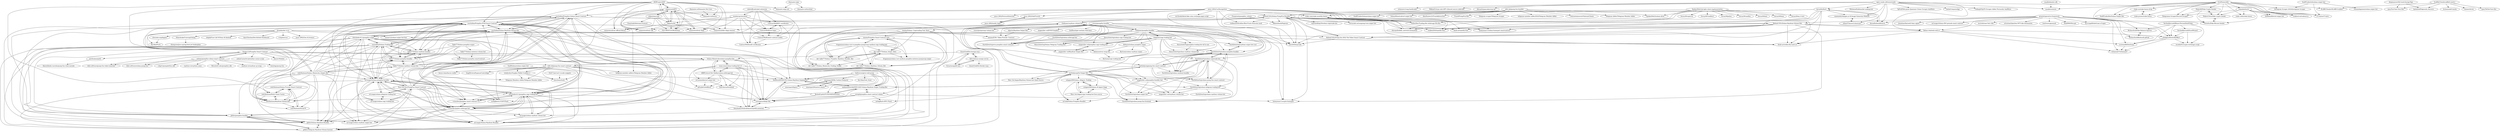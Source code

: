 digraph G {
"kernel0x/finch" -> "kernel0x/bundlesaver"
"kernel0x/finch" -> "fendi-art/spotify-free"
"kernel0x/finch" -> "fendi-art/roblox-fly-mod-2.0"
"kernel0x/finch" -> "Rabnail-SOL/Solana-PumpFun-Bundler"
"kernel0x/finch" -> "nnaemek2/Aimgen.ai-AI-Image-Generator-Website"
"kernel0x/finch" -> "kare4444/sprunki"
"kernel0x/finch" -> "viniken2024/spotify-free"
"kernel0x/finch" -> "Rabnail-SOL/Pump.fun-2022-Tax-Token-Smart-Contract"
"kernel0x/finch" -> "honeyman11/solana-honeypot-smartcontract"
"AElfProject/AElf" -> "rairprotocol/rair-sdk"
"AElfProject/AElf" -> "rairprotocol/rair-official-library"
"AElfProject/AElf" -> "jofpin/synthBTC"
"AElfProject/AElf" -> "rairprotocol/rair-dapp"
"AElfProject/AElf" -> "jofpin/turbit"
"AElfProject/AElf" -> "sourlodine/Pumpfun-Solana-Smart-Contract"
"AElfProject/AElf" -> "sourlodine/Pumpfun-EVM-Smart-Contract"
"AElfProject/AElf" -> "rairprotocol/dev-dapp-season1"
"AElfProject/AElf" -> "P20-ORG/P-20-Blockchain"
"AElfProject/AElf" -> "sourlodine/Solana-Raydium-Volume-Bot"
"AElfProject/AElf" -> "web3batman/Multi-Chain-Casino"
"AElfProject/AElf" -> "web3batman/Raydium-Volume-Bot"
"AElfProject/AElf" -> "sol-magic/Solana-pumpfun-bundler"
"AElfProject/AElf" -> "diamante-io/Aurora"
"AElfProject/AElf" -> "diamante-io/go-xdr"
"jasur-2902/CarRecognition" -> "jasur-2902/SafeTravels"
"jasur-2902/CarRecognition" -> "jasur-2902/izohli_lugat"
"jasur-2902/CarRecognition" -> "jasur-2902/PostureDetection"
"jasur-2902/CarRecognition" -> "Telegram-Members-Adder/Telegram-Member-Adder"
"jasur-2902/CarRecognition" -> "viniken2024/spotify-free"
"jasur-2902/CarRecognition" -> "telegram-member-adders/Telegram-Member-Adder"
"jasur-2902/CarRecognition" -> "fendi-art/spotify-free"
"jasur-2902/CarRecognition" -> "vzr32sek/tiktok-fake-coins-recharge-page-script"
"jasur-2902/CarRecognition" -> "kare4444/sprunki"
"jasur-2902/CarRecognition" -> "viniken2024/roblox-Blox-Fruits-Executor-mod"
"jasur-2902/CarRecognition" -> "honeyman11/crypto-honeypot"
"jasur-2902/CarRecognition" -> "fendi-art/roblox-fly-mod-2.0"
"jasur-2902/CarRecognition" -> "stake-com/stake-monthly-bonus"
"jasur-2902/CarRecognition" -> "honeyman11/solana-honeypot-smartcontract"
"jasur-2902/CarRecognition" -> "Rabnail-SOL/Solana-PumpFun-Bundler"
"Rabnail-SOL/Solana-Raydium-Volume-Bot" -> "fendi-art/roblox-fly-mod-2.0"
"Rabnail-SOL/Solana-Raydium-Volume-Bot" -> "Rabnail-SOL/Solana-PumpFun-Bundler"
"Rabnail-SOL/Solana-Raydium-Volume-Bot" -> "fendi-art/spotify-free"
"Rabnail-SOL/Solana-Raydium-Volume-Bot" -> "Rabnail-SOL/Pump.fun-2022-Tax-Token-Smart-Contract"
"Rabnail-SOL/Solana-Raydium-Volume-Bot" -> "Rehan-shah/mlx-web-ui"
"Rabnail-SOL/Solana-Raydium-Volume-Bot" -> "honeyman11/solana-honeypot-smartcontract"
"Rabnail-SOL/Solana-Raydium-Volume-Bot" -> "kare4444/sprunki"
"Rabnail-SOL/Solana-Raydium-Volume-Bot" -> "honeyman11/crypto-honeypot"
"Rabnail-SOL/Solana-Raydium-Volume-Bot" -> "mbakgun/ButterflyEffect"
"Rabnail-SOL/Solana-Raydium-Volume-Bot" -> "viniken2024/spotify-free"
"jasur-2902/izohli_lugat" -> "jasur-2902/SafeTravels"
"ilyamkin/dev-to-js" -> "AmirGhorbaniDev/Airbnb-Dashboard"
"ilyamkin/dev-to-js" -> "vvhq/exorsus"
"ilyamkin/dev-to-js" -> "jasur-2902/Gen-AI-Avatars"
"ilyamkin/dev-to-js" -> "lo0pik/Free-Call-Of-Duty-AI-Aimlook-"
"ilyamkin/dev-to-js" -> "Rabnail-SOL/Pump.fun-2022-Tax-Token-Smart-Contract"
"ilyamkin/dev-to-js" -> "fendi-art/roblox-fly-mod-2.0"
"ilyamkin/dev-to-js" -> "eternalai-org/dagent"
"ilyamkin/dev-to-js" -> "Lixooo12/solana-sniper-bot-fast"
"ilyamkin/dev-to-js" -> "kare4444/sprunki"
"ilyamkin/dev-to-js" -> "Etherdrake/UniswapGolang"
"ilyamkin/dev-to-js" -> "Myrliko/Fisch"
"NexusSoluOrg/solana-copy-trading-bot" -> "NexusSoluOrg/Solana-Telegram-Trading-Bot"
"jasur-2902/SafeTravels" -> "jasur-2902/izohli_lugat"
"omairqazi29/pera" -> "omairqazi29/My-Carbon-Footprint"
"open-condo-software/condo" -> "nnaemek2/Aimgen.ai-AI-Image-Generator-Website"
"open-condo-software/condo" -> "izhan47/laravel-showcase"
"open-condo-software/condo" -> "TgFull/Tele-gram-Spammer-Cloner-Scraper-AndMore"
"open-condo-software/condo" -> "kernel0x/bundlesaver"
"open-condo-software/condo" -> "hexfa/ComposeApp"
"open-condo-software/condo" -> "a7t-byte/a7t-byte"
"open-condo-software/condo" -> "Coding44Tg/TG-Scraper-Adder-Forwarder-AndMore"
"open-condo-software/condo" -> "kernel0x/finch"
"open-condo-software/condo" -> "eslazarev/vwap-backtrader"
"open-condo-software/condo" -> "MikhailC2/vpn-web-APP-v2borad-source-codecode-"
"open-condo-software/condo" -> "ikhsan0x/pancakeswap-api"
"open-condo-software/condo" -> "Rehan-shah/mlx-web-ui"
"open-condo-software/condo" -> "maakle/website"
"open-condo-software/condo" -> "MohamadSafi/market-making-bot"
"halitsever/girici-web-proxy" -> "omairqazi29/My-Carbon-Footprint"
"halitsever/girici-web-proxy" -> "swissipissi/Adopt-Me-"
"halitsever/girici-web-proxy" -> "omairqazi29/nature-choice"
"halitsever/girici-web-proxy" -> "Smebra/ADVANCED-Solana-Raydium-Sniping-Bot"
"halitsever/girici-web-proxy" -> "lda-0day/God_Osint" ["e"=1]
"halitsever/girici-web-proxy" -> "BootedUp420/TCPDOMINATE2024"
"halitsever/girici-web-proxy" -> "zademeadowshk/NEW-2025-Solana-Raydium-Sniper-Trading-Bot"
"farshaddavoudi/Blazor.PersianDatePicker" -> "stcoded3v/crypto-exchange-script"
"farshaddavoudi/Blazor.PersianDatePicker" -> "mbakgun/ButterflyEffect"
"farshaddavoudi/Blazor.PersianDatePicker" -> "ccristian88/DexSwap"
"farshaddavoudi/Blazor.PersianDatePicker" -> "farshaddavoudi/ExcelWizard"
"farshaddavoudi/Blazor.PersianDatePicker" -> "Richassfuck/Fake-Balance-Injector"
"rabetofficial/rabet-extension" -> "ContractWolf/KYC-certificates"
"rabetofficial/rabet-extension" -> "ContractWolf/raw-logos"
"rabetofficial/rabet-extension" -> "ContractWolf/smart-contract-audits"
"rabetofficial/rabet-extension" -> "numbersprotocol/nit"
"rabetofficial/rabet-extension" -> "ContractWolf/audit-certificates"
"ccristian88/DexSwap" -> "Erfanmah7/erfanmah7"
"numbersprotocol/nit" -> "ContractWolf/smart-contract-audits"
"numbersprotocol/nit" -> "ContractWolf/KYC-certificates"
"numbersprotocol/nit" -> "jofpin/turbit"
"numbersprotocol/nit" -> "ContractWolf/raw-logos"
"numbersprotocol/nit" -> "ContractWolf/audit-certificates"
"numbersprotocol/nit" -> "rairprotocol/rair-sdk"
"numbersprotocol/nit" -> "rairprotocol/rair-dapp"
"ContractWolf/smart-contract-audits" -> "ContractWolf/KYC-certificates"
"ContractWolf/smart-contract-audits" -> "ContractWolf/raw-logos"
"ContractWolf/smart-contract-audits" -> "ContractWolf/audit-certificates"
"ContractWolf/KYC-certificates" -> "ContractWolf/raw-logos"
"ContractWolf/KYC-certificates" -> "ContractWolf/audit-certificates"
"ContractWolf/raw-logos" -> "ContractWolf/KYC-certificates"
"ContractWolf/raw-logos" -> "ContractWolf/audit-certificates"
"ContractWolf/raw-logos" -> "ContractWolf/smart-contract-audits"
"farshaddavoudi/ExcelWizard" -> "stcoded3v/crypto-exchange-script"
"farshaddavoudi/ExcelWizard" -> "mbakgun/ButterflyEffect"
"Oct4Pie/archify" -> "tradesol-io/tradesol.io"
"Oct4Pie/archify" -> "Telegramm-Scraper/Discord-Scraper"
"Oct4Pie/archify" -> "SoaRTradesBot/Solana-Sniper-Bot"
"Oct4Pie/archify" -> "MakrelD/Fake-Crypto-Sender"
"Oct4Pie/archify" -> "Makrel-Drew/fake-crypto-sender"
"Oct4Pie/archify" -> "a7t-byte/a7t-byte"
"Oct4Pie/archify" -> "Drewfcs/Fake-Bitcoin-Sender"
"Oct4Pie/archify" -> "stake-us/stake-bonus-drop"
"Oct4Pie/archify" -> "stake-code/stake-bonus"
"Oct4Pie/archify" -> "stake-promo/stake-bonus"
"Oct4Pie/archify" -> "maakle/website"
"Oct4Pie/archify" -> "miquido/draive"
"Oct4Pie/archify" -> "SolMemeBot/sol-sniper-bot"
"Oct4Pie/archify" -> "Instagram-Scraper-2024/Instagram-Scraper"
"Oct4Pie/archify" -> "XLABB-Stealer/XLABB-Grabber"
"ZpokenWeb3/zk-light-client-implementation" -> "Seruy29/date"
"ZpokenWeb3/zk-light-client-implementation" -> "Seruy29/fome"
"ZpokenWeb3/zk-light-client-implementation" -> "ZpokenWeb3/solana-zkvm"
"ZpokenWeb3/zk-light-client-implementation" -> "Seruy29/my-2-test"
"ZpokenWeb3/zk-light-client-implementation" -> "Seruy29/supercar"
"ZpokenWeb3/zk-light-client-implementation" -> "Seruy29/Candles2"
"ZpokenWeb3/zk-light-client-implementation" -> "Seruy29/palms"
"ZpokenWeb3/zk-light-client-implementation" -> "stake-com/stake-monthly-bonus"
"ZpokenWeb3/zk-light-client-implementation" -> "Seruy29/candles"
"ZpokenWeb3/zk-light-client-implementation" -> "olasupo/bubbln_network-automation"
"ZpokenWeb3/zk-light-client-implementation" -> "FollowMec/Trading-Bot-Arbitrage-Eth-Bsc"
"froganmax/solana-rust-ts-pumpfun-pumpswap-raydium-copy-trading-bot" -> "sinniez/Pumpfun-Smart-Contract-SOL"
"froganmax/solana-rust-ts-pumpfun-pumpswap-raydium-copy-trading-bot" -> "dev-takhi77/Solana_Sniper_Bots"
"froganmax/solana-rust-ts-pumpfun-pumpswap-raydium-copy-trading-bot" -> "dev-takhi77/Solana_Raydium_Volume_Bot"
"froganmax/solana-rust-ts-pumpfun-pumpswap-raydium-copy-trading-bot" -> "dev-takhi77/Solana_Memecoin_Trading_Toolkit"
"froganmax/solana-rust-ts-pumpfun-pumpswap-raydium-copy-trading-bot" -> "dev-takhi77/Solana_Pumpfun_Raydium_Bundler_Bot"
"froganmax/solana-rust-ts-pumpfun-pumpswap-raydium-copy-trading-bot" -> "froganmax/solana-rust-raydium-pumpfun-meteora-pumpswap-sniper"
"ExEr7um/vue3-vscode-snippets" -> "hawshemi/tools"
"diamante-io/Diamante-Net-Core" -> "diamante-io/Aurora"
"omairqazi29/My-Carbon-Footprint" -> "omairqazi29/pera"
"omairqazi29/My-Carbon-Footprint" -> "omairqazi29/nature-choice"
"jofpin/temcrypt" -> "jofpin/synthBTC"
"jofpin/temcrypt" -> "rairprotocol/rair-dapp"
"jofpin/temcrypt" -> "ChainSafe/Delorean-Protocol"
"jofpin/temcrypt" -> "jofpin/turbit"
"jofpin/temcrypt" -> "rairprotocol/rair-official-library"
"jofpin/temcrypt" -> "P20-ORG/P-20-Blockchain"
"maakle/kombo-sdk" -> "maakle/website"
"Etherdrake/UniswapGolang" -> "thompsoni/java-spring-boot-jwt-boilerplate"
"Rust-Sol-Dev/PumpFun-Smart-Contract" -> "sol-magic/Solana-pumpfun-bundler"
"Rust-Sol-Dev/PumpFun-Smart-Contract" -> "sol-magic/Solana-Raydium-Bundler"
"Rust-Sol-Dev/PumpFun-Smart-Contract" -> "sol-magic/solana-telegram-trading-bot"
"Rust-Sol-Dev/PumpFun-Smart-Contract" -> "sol-magic/solana-copy-trading-bot"
"Rust-Sol-Dev/PumpFun-Smart-Contract" -> "sol-magic/solana-raydium-volume-bot"
"Rust-Sol-Dev/PumpFun-Smart-Contract" -> "sourlodine/Pumpfun-EVM-Smart-Contract"
"Rust-Sol-Dev/PumpFun-Smart-Contract" -> "sourlodine/Pumpfun-Solana-Smart-Contract"
"Rust-Sol-Dev/PumpFun-Smart-Contract" -> "vvizardev/pumpfun-smart-contract-v2.1"
"Rust-Sol-Dev/PumpFun-Smart-Contract" -> "vvizardev/jupiter-arbitrage-bot"
"Rust-Sol-Dev/PumpFun-Smart-Contract" -> "whistledev411/pumpfun-copy-trading-bot"
"Rust-Sol-Dev/PumpFun-Smart-Contract" -> "g0drlc/Solana-Raydium-Bundler"
"Rust-Sol-Dev/PumpFun-Smart-Contract" -> "g0drlc/Telegram-Raydium-Volume-booster"
"Rust-Sol-Dev/PumpFun-Smart-Contract" -> "sol-magic/solana-raydium-sniper-bot"
"Rust-Sol-Dev/PumpFun-Smart-Contract" -> "Takhi77/Solana-pumpfun-bundler"
"Rust-Sol-Dev/PumpFun-Smart-Contract" -> "sourlodine/Solana-Raydium-Volume-Bot"
"olasupo/bubbln_network-automation" -> "stake-com/stake-monthly-bonus"
"enlomy/pumpfun-solana-smart-contract" -> "0xapp123/Pumpfun-Smart-Contract"
"enlomy/pumpfun-solana-smart-contract" -> "bilix-software/pump-fun-token-launcher" ["e"=1]
"enlomy/pumpfun-solana-smart-contract" -> "raydium-io/raydium-cp-swap" ["e"=1]
"enlomy/pumpfun-solana-smart-contract" -> "2enology/pump.fun"
"enlomy/pumpfun-solana-smart-contract" -> "rckprtr/pumpdotfun-sdk" ["e"=1]
"enlomy/pumpfun-solana-smart-contract" -> "bilix-software/solana-pump-fun" ["e"=1]
"enlomy/pumpfun-solana-smart-contract" -> "raydium-io/raydium-amm" ["e"=1]
"enlomy/pumpfun-solana-smart-contract" -> "MiracleAI-Labs/pumpfun-sdk" ["e"=1]
"diamante-io/go" -> "diamante-io/throttled"
"diamante-io/go" -> "diamante-io/go-xdr"
"graniet/operative-framework" -> "tg-scrapeR/teleGram-sCraper"
"graniet/operative-framework" -> "Richassfuck/Fake-Balance-Injector"
"graniet/operative-framework" -> "JonathanOkz/web3-kms-signer"
"graniet/operative-framework" -> "Richassfuck/flashusdt-github"
"graniet/operative-framework" -> "mbakgun/ButterflyEffect"
"graniet/operative-framework" -> "Rabnail-SOL/Solana-Raydium-Volume-Bot"
"graniet/operative-framework" -> "sol-magic/Solana-IDO-presale-smart-contract"
"graniet/operative-framework" -> "mctrinh/saas-fast-vibe"
"graniet/operative-framework" -> "Rehan-shah/mlx-web-ui"
"graniet/operative-framework" -> "kernel0x/bundlesaver"
"graniet/operative-framework" -> "Erfanmah7/erfanmah7"
"graniet/operative-framework" -> "artuntan/OpenSea-NFT-Like-Automation"
"graniet/operative-framework" -> "twelvesec/gasmask" ["e"=1]
"graniet/operative-framework" -> "Hadi999/NXcrypt" ["e"=1]
"graniet/operative-framework" -> "ccristian88/DexSwap"
"SoaRSolana/solana-sniper-bot" -> "hawshemi/tools"
"SoaRSolana/solana-sniper-bot" -> "windysdus/Yungbar-Wallet-Grabber-2"
"miquido/draive" -> "a7t-byte/a7t-byte"
"miquido/draive" -> "Telegramm-Scraper/Discord-Scraper"
"miquido/draive" -> "SolMemeBot/sol-sniper-bot"
"miquido/draive" -> "tradesol-io/tradesol.io"
"miquido/draive" -> "Drewfcs/Fake-Bitcoin-Sender"
"miquido/draive" -> "stake-code/stake-bonus"
"miquido/draive" -> "Makrel-Drew/fake-crypto-sender"
"rairprotocol/rair-dapp" -> "jofpin/synthBTC"
"Richassfuck/Fake-Balance-Injector" -> "Richassfuck/flashusdt-github"
"windysdus/Yungbar-Wallet-Grabber-2" -> "hawshemi/tools"
"windysdus/Yungbar-Wallet-Grabber-2" -> "Telegram-Members-Adder/Telegram-Member-Adder"
"Scaffold-Stark/scaffold-stark-2" -> "XLABB-Stealer/XLABB-Grabber"
"Scaffold-Stark/scaffold-stark-2" -> "rpny/YouTube-View-Bot"
"Scaffold-Stark/scaffold-stark-2" -> "kaidadnd/Edgenuity-Answers"
"Scaffold-Stark/scaffold-stark-2" -> "rpny/TikTok-View-Bot"
"Scaffold-Stark/scaffold-stark-2" -> "Arshammik/Canobo"
"Scaffold-Stark/scaffold-stark-2" -> "chomnr/brute"
"izhan47/laravel-showcase" -> "nnaemek2/Aimgen.ai-AI-Image-Generator-Website"
"omairqazi29/nature-choice" -> "omairqazi29/My-Carbon-Footprint"
"Richassfuck/flashusdt-github" -> "Richassfuck/Fake-Balance-Injector"
"Rehan-shah/mlx-web-ui" -> "mbakgun/ButterflyEffect"
"Rehan-shah/mlx-web-ui" -> "Rabnail-SOL/Pump.fun-2022-Tax-Token-Smart-Contract"
"Rehan-shah/mlx-web-ui" -> "ccristian88/DexSwap"
"Rehan-shah/mlx-web-ui" -> "fendi-art/roblox-fly-mod-2.0"
"Rehan-shah/mlx-web-ui" -> "Erfanmah7/erfanmah7"
"Rabnail-SOL/Solana-PumpFun-Bundler" -> "fendi-art/spotify-free"
"Rabnail-SOL/Solana-PumpFun-Bundler" -> "kare4444/sprunki"
"Rabnail-SOL/Solana-PumpFun-Bundler" -> "Rabnail-SOL/Pump.fun-2022-Tax-Token-Smart-Contract"
"Rabnail-SOL/Solana-PumpFun-Bundler" -> "fendi-art/roblox-fly-mod-2.0"
"Rabnail-SOL/Solana-PumpFun-Bundler" -> "viniken2024/spotify-free"
"Rabnail-SOL/Solana-PumpFun-Bundler" -> "honeyman11/solana-honeypot-smartcontract"
"Rabnail-SOL/Solana-PumpFun-Bundler" -> "honeyman11/crypto-honeypot"
"Rabnail-SOL/Solana-PumpFun-Bundler" -> "Lixooo12/solana-sniper-bot-fast"
"Rabnail-SOL/Solana-PumpFun-Bundler" -> "viniken2024/roblox-Blox-Fruits-Executor-mod"
"Rabnail-SOL/Solana-PumpFun-Bundler" -> "Rdmoisback/Neptune"
"Rabnail-SOL/Solana-PumpFun-Bundler" -> "supremeking19/solana-copytrade-bot"
"Rabnail-SOL/Solana-PumpFun-Bundler" -> "mrbigflash1/BTC-Flash"
"Rabnail-SOL/Solana-PumpFun-Bundler" -> "vladmeer/raydium-volume-bot"
"Rabnail-SOL/Solana-PumpFun-Bundler" -> "Rabnail-SOL/Solana-Raydium-Volume-Bot"
"Rabnail-SOL/Solana-PumpFun-Bundler" -> "Novacode-ux/sunpump-tron-sniper-bot" ["e"=1]
"zademeadowshk/NEW-2025-Solana-Raydium-Sniper-Trading-Bot" -> "Smebra/ADVANCED-Solana-Raydium-Sniping-Bot"
"zademeadowshk/NEW-2025-Solana-Raydium-Sniper-Trading-Bot" -> "BootedUp420/TCPDOMINATE2024"
"zademeadowshk/NEW-2025-Solana-Raydium-Sniper-Trading-Bot" -> "swissipissi/Adopt-Me-"
"zademeadowshk/NEW-2025-Solana-Raydium-Sniper-Trading-Bot" -> "earthskyorg/Sol-Sniper-Bot"
"zademeadowshk/NEW-2025-Solana-Raydium-Sniper-Trading-Bot" -> "vladmeer/raydium-volume-bot"
"zademeadowshk/NEW-2025-Solana-Raydium-Sniper-Trading-Bot" -> "asseph/pumpfun-smart-contract-solana"
"asseph/pumpfun-smart-contract-solana" -> "mrbigflash1/USDT-Flash"
"asseph/pumpfun-smart-contract-solana" -> "zademeadowshk/NEW-2025-Solana-Raydium-Sniper-Trading-Bot"
"asseph/pumpfun-smart-contract-solana" -> "swissipissi/Adopt-Me-"
"asseph/pumpfun-smart-contract-solana" -> "mrbigflash1/BTC-Flash"
"asseph/pumpfun-smart-contract-solana" -> "honeyman11/crypto-honeypot"
"jofpin/turbit" -> "jofpin/synthBTC"
"jofpin/turbit" -> "rairprotocol/rair-dapp"
"jofpin/turbit" -> "rairprotocol/rair-sdk"
"jofpin/turbit" -> "rairprotocol/dev-dapp-season1"
"jofpin/turbit" -> "rairprotocol/rair-official-library"
"jofpin/turbit" -> "AElfProject/AElf"
"jofpin/turbit" -> "P20-ORG/P-20-Blockchain"
"0xapp123/Pumpfun-Smart-Contract" -> "enlomy/pumpfun-solana-smart-contract"
"0xapp123/Pumpfun-Smart-Contract" -> "swissipissi/Adopt-Me-"
"0xapp123/Pumpfun-Smart-Contract" -> "dancer/Nidalee"
"0xapp123/Pumpfun-Smart-Contract" -> "DataAnalystSohrabAnsari/spotify-premium"
"0xapp123/Pumpfun-Smart-Contract" -> "Solana-MemeLabs/solana-pumpfun-bot"
"0xapp123/Pumpfun-Smart-Contract" -> "m8s-lab/pump-fun-smart-contract"
"0xapp123/Pumpfun-Smart-Contract" -> "qiwihui/pumpeth"
"0xapp123/Pumpfun-Smart-Contract" -> "bilix-software/solana-pump-fun" ["e"=1]
"0xapp123/Pumpfun-Smart-Contract" -> "bilix-software/pump-fun-token-launcher" ["e"=1]
"0xapp123/Pumpfun-Smart-Contract" -> "mrbigflash1/USDT-Flash"
"0xapp123/Pumpfun-Smart-Contract" -> "onlineCasinoScript/online-casino-script"
"Takhi77/Solana-raydium-volume-bot" -> "Takhi77/Solana-pumpfun-bundler"
"Takhi77/Solana-raydium-volume-bot" -> "Takhi77/Solana-raydium-bundler"
"Takhi77/Solana-raydium-volume-bot" -> "sourlodine/Pumpfun-EVM-Smart-Contract"
"Takhi77/Solana-raydium-volume-bot" -> "sol-magic/Solana-pumpfun-bundler"
"Takhi77/Solana-raydium-volume-bot" -> "web3batman/Solana_Memecoin_Sniper_Bot"
"Takhi77/Solana-raydium-volume-bot" -> "sourlodine/Solana-Trading-Bot"
"Takhi77/Solana-raydium-volume-bot" -> "sourlodine/Pumpfun-Solana-Smart-Contract"
"Takhi77/Solana-raydium-volume-bot" -> "sol-magic/Solana-Raydium-Bundler"
"Takhi77/Solana-raydium-volume-bot" -> "vvizardev/jupiter-arbitrage-bot"
"m8s-lab/pump-fun-bundler" -> "Funo9/PumpFun-Bot"
"m8s-lab/pump-fun-bundler" -> "Telegram-scraper/Telegram-Scraper"
"m8s-lab/pump-fun-bundler" -> "telegram-member-adder2024/Telegram-Member-Adder"
"m8s-lab/pump-fun-bundler" -> "stake-com/stake-monthly-bonus"
"m8s-lab/pump-fun-bundler" -> "olasupo/bubbln_network-automation"
"m8s-lab/pump-fun-bundler" -> "valorantaimassist/ValorantCheats"
"m8s-lab/pump-fun-bundler" -> "Telegram-Adder/Telegram-Member-Adder"
"m8s-lab/pump-fun-bundler" -> "ZpokenWeb3/solana-zkvm"
"m8s-lab/pump-fun-bundler" -> "SoaRTradesSolana/solana-sniper-bot"
"m8s-lab/pump-fun-bundler" -> "SolanaMemeLab/sol-sniper-bot"
"m8s-lab/pump-fun-bundler" -> "AlexHunter23/TronAddressGen"
"web3batman/Raydium-Volume-Bot" -> "web3batman/Multi-Chain-Casino"
"web3batman/Raydium-Volume-Bot" -> "web3batman/Social-Fi"
"web3batman/Raydium-Volume-Bot" -> "web3batman/Solana-Presale-Smart-Contract"
"web3batman/Solana_Memecoin_Sniper_Bot" -> "sourlodine/Pumpfun-EVM-Smart-Contract"
"web3batman/Solana_Memecoin_Sniper_Bot" -> "Takhi77/Solana-raydium-volume-bot"
"web3batman/Solana_Memecoin_Sniper_Bot" -> "web3batman/Multi-Chain-Casino"
"web3batman/Solana_Memecoin_Sniper_Bot" -> "web3batman/Raydium-Volume-Bot"
"web3batman/Solana_Memecoin_Sniper_Bot" -> "sourlodine/Solana-Trading-Bot"
"web3batman/Solana_Memecoin_Sniper_Bot" -> "web3batman/Solana-Presale-Smart-Contract"
"web3batman/Solana_Memecoin_Sniper_Bot" -> "Takhi77/Solana-pumpfun-bundler"
"web3batman/Solana_Memecoin_Sniper_Bot" -> "sourlodine/Solana-Raydium-Volume-Bot"
"web3batman/Solana_Memecoin_Sniper_Bot" -> "web3batman/Social-Fi"
"web3batman/Solana_Memecoin_Sniper_Bot" -> "sol-magic/Solana-pumpfun-bundler"
"web3batman/Solana_Memecoin_Sniper_Bot" -> "whistledev411/pumpfun-sniper"
"web3batman/Solana_Memecoin_Sniper_Bot" -> "Takhi77/Solana-raydium-bundler"
"web3batman/Solana_Memecoin_Sniper_Bot" -> "g0drlc/Solana-Raydium-Bundler"
"web3batman/Solana_Memecoin_Sniper_Bot" -> "sol-magic/Solana-Raydium-Bundler"
"web3batman/Solana_Memecoin_Sniper_Bot" -> "g0drlc/pumpfun-bundler"
"jofpin/synthBTC" -> "jofpin/turbit"
"jofpin/synthBTC" -> "rairprotocol/rair-dapp"
"jofpin/synthBTC" -> "jofpin/temcrypt"
"jofpin/synthBTC" -> "rairprotocol/rair-sdk"
"jofpin/synthBTC" -> "rairprotocol/rair-official-library"
"jofpin/synthBTC" -> "P20-ORG/P-20-Blockchain"
"jofpin/synthBTC" -> "sourlodine/Pumpfun-Solana-Smart-Contract"
"jofpin/synthBTC" -> "AElfProject/AElf"
"jofpin/synthBTC" -> "diamante-io/Aurora"
"jofpin/synthBTC" -> "rairprotocol/dev-dapp-season1"
"BootedUp420/TCPDOMINATE2024" -> "zademeadowshk/NEW-2025-Solana-Raydium-Sniper-Trading-Bot"
"BootedUp420/TCPDOMINATE2024" -> "swissipissi/Adopt-Me-"
"BootedUp420/TCPDOMINATE2024" -> "Smebra/ADVANCED-Solana-Raydium-Sniping-Bot"
"FollowMec/Trading-Bot-Arbitrage-Eth-Bsc" -> "stake-com/stake-monthly-bonus"
"FollowMec/Trading-Bot-Arbitrage-Eth-Bsc" -> "olasupo/bubbln_network-automation"
"sourlodine/Pumpfun-Solana-Smart-Contract" -> "sourlodine/Pumpfun-EVM-Smart-Contract"
"sourlodine/Pumpfun-Solana-Smart-Contract" -> "sol-magic/Solana-pumpfun-bundler"
"sourlodine/Pumpfun-Solana-Smart-Contract" -> "Rust-Sol-Dev/PumpFun-Smart-Contract"
"sourlodine/Pumpfun-Solana-Smart-Contract" -> "vvizardev/pumpfun-smart-contract-v2.1"
"sourlodine/Pumpfun-Solana-Smart-Contract" -> "whistledev411/pumpfun-copy-trading-bot"
"sourlodine/Pumpfun-Solana-Smart-Contract" -> "g0drlc/Solana-Raydium-Bundler"
"sourlodine/Pumpfun-Solana-Smart-Contract" -> "vvizardev/jupiter-arbitrage-bot"
"sourlodine/Pumpfun-Solana-Smart-Contract" -> "g0drlc/Telegram-Raydium-Volume-booster"
"sourlodine/Pumpfun-Solana-Smart-Contract" -> "g0drlc/pumpfun-bundler"
"sourlodine/Pumpfun-Solana-Smart-Contract" -> "Takhi77/Solana-raydium-bundler"
"sourlodine/Pumpfun-Solana-Smart-Contract" -> "Takhi77/Solana-pumpfun-bundler"
"sourlodine/Pumpfun-Solana-Smart-Contract" -> "sol-magic/Solana-Raydium-Bundler"
"sourlodine/Pumpfun-Solana-Smart-Contract" -> "sourlodine/Solana-Raydium-Volume-Bot"
"cicere/pumpfun-bundler" -> "cicere/pumpswap-volume-bot"
"cicere/pumpfun-bundler" -> "algariis/Raydium-Sniper-Bot"
"cicere/pumpfun-bundler" -> "sinniez/EVM--Token-Presale--Contract"
"cicere/pumpfun-bundler" -> "sinniez/Solana--Copytrading-Tool--Rust"
"cicere/pumpfun-bundler" -> "EarthZetaOrg/raydium-sniper-bot-rust"
"cicere/pumpfun-bundler" -> "EarthZetaOrg/evm-pumpfun-smart-contract"
"cicere/pumpfun-bundler" -> "aiagentdev-sol/pumpfun-bundler-bot"
"cicere/pumpfun-bundler" -> "aiagentdev-sol/EVM-Pumpfun"
"cicere/pumpfun-bundler" -> "rairprotocol/dev-dapp-season1"
"cicere/pumpfun-bundler" -> "EarthZetaOrg/solana-pumpfun-bundler"
"cicere/pumpfun-bundler" -> "vladmeer/pumpfun-bundler"
"cicere/pumpfun-bundler" -> "Quillhash/get-onchain-with-base"
"cicere/pumpfun-bundler" -> "aiagentdev-sol/pumpfun-copy-trading-bot"
"cicere/pumpfun-bundler" -> "earthskyorg/pump.fun-smart-contract"
"cicere/pumpfun-bundler" -> "EarthZetaOrg/solana-raydium-bundler"
"earthskyorg/pump.fun-smart-contract" -> "EarthZetaOrg/solana-pump-fun-smart-contract"
"earthskyorg/pump.fun-smart-contract" -> "earthskyorg/Sol-Sniper-Bot"
"earthskyorg/pump.fun-smart-contract" -> "Marc-Sol-degen/Raydium-Volume-bot-Open-Source"
"earthskyorg/pump.fun-smart-contract" -> "EarthZetaOrg/solana-copytrade-bot"
"earthskyorg/pump.fun-smart-contract" -> "EarthZetaOrg/solana-raydium-bundler"
"earthskyorg/pump.fun-smart-contract" -> "EarthZetaOrg/solana-telegram-trading-bot"
"earthskyorg/pump.fun-smart-contract" -> "EarthZetaOrg/solana-pumpfun-bundler"
"earthskyorg/Sol-Sniper-Bot" -> "earthskyorg/pump.fun-smart-contract"
"earthskyorg/Sol-Sniper-Bot" -> "zademeadowshk/NEW-2025-Solana-Raydium-Sniper-Trading-Bot"
"earthskyorg/Sol-Sniper-Bot" -> "EarthZetaOrg/solana-pumpfun-bundler"
"earthskyorg/Sol-Sniper-Bot" -> "Marc-Sol-degen/Raydium-Volume-bot-Open-Source"
"earthskyorg/Sol-Sniper-Bot" -> "Smebra/ADVANCED-Solana-Raydium-Sniping-Bot"
"earthskyorg/Sol-Sniper-Bot" -> "solagent99/Solana_AIAgent_Trading"
"earthskyorg/Sol-Sniper-Bot" -> "EarthZetaOrg/solana-telegram-trading-bot"
"earthskyorg/Sol-Sniper-Bot" -> "solagent99/Solana-AI-Agent-Dapp"
"earthskyorg/Sol-Sniper-Bot" -> "EarthZetaOrg/solana-pump-fun-smart-contract"
"earthskyorg/Sol-Sniper-Bot" -> "vladmeer/raydium-volume-bot"
"earthskyorg/Sol-Sniper-Bot" -> "aiagentdev-sol/raydium-volume-bot"
"earthskyorg/Sol-Sniper-Bot" -> "EarthZetaOrg/solana-sniper-bot"
"earthskyorg/Sol-Sniper-Bot" -> "EarthZetaOrg/solana-pump-fun-frontend"
"earthskyorg/Sol-Sniper-Bot" -> "sol-mik/Solana-Pumpfun-Bundler"
"earthskyorg/Sol-Sniper-Bot" -> "aiagentdev-sol/pumpfun-bundler-bot"
"vladmeer/copy-trading-bot" -> "vladmeer/pumpfun-bundler"
"vladmeer/copy-trading-bot" -> "EarthZetaOrg/evm-pumpfun-smart-contract"
"vladmeer/copy-trading-bot" -> "EarthZetaOrg/raydium-sniper-bot-rust"
"vladmeer/copy-trading-bot" -> "EarthZetaOrg/solana-pumpfun-bundler"
"vladmeer/copy-trading-bot" -> "dieharye/solana-pumpfun-sniper"
"vladmeer/copy-trading-bot" -> "NexusSoluOrg/pumpfun-trading-bot-all-in-one"
"vladmeer/copy-trading-bot" -> "NexusSoluOrg/solana-raydium-volume-bot"
"vladmeer/copy-trading-bot" -> "EarthZetaOrg/solana-copytrade-bot"
"vladmeer/copy-trading-bot" -> "EarthZetaOrg/solana-raydium-bundler"
"vladmeer/copy-trading-bot" -> "aiagentdev-sol/Raydium-Sniper-Bot"
"vladmeer/copy-trading-bot" -> "aiagentdev-sol/pumpfun-copy-trading-bot"
"EarthZetaOrg/solana-raydium-bundler" -> "EarthZetaOrg/solana-copytrade-bot"
"EarthZetaOrg/solana-copytrade-bot" -> "EarthZetaOrg/solana-raydium-bundler"
"EarthZetaOrg/solana-copytrade-bot" -> "EarthZetaOrg/solana-pump-fun-smart-contract"
"EarthZetaOrg/solana-copytrade-bot" -> "EarthZetaOrg/solana-pumpfun-bundler"
"EarthZetaOrg/solana-copytrade-bot" -> "aiagentdev-sol/pumpfun-bundler-bot"
"EarthZetaOrg/solana-copytrade-bot" -> "aiagentdev-sol/raydium-volume-bot"
"EarthZetaOrg/solana-copytrade-bot" -> "EarthZetaOrg/solana-telegram-trading-bot"
"EarthZetaOrg/solana-copytrade-bot" -> "EarthZetaOrg/solana-sniper-bot"
"EarthZetaOrg/solana-copytrade-bot" -> "earthskyorg/pump.fun-smart-contract"
"EarthZetaOrg/solana-copytrade-bot" -> "EarthZetaOrg/solana-pump-fun-frontend"
"vladmeer/raydium-volume-bot" -> "zademeadowshk/NEW-2025-Solana-Raydium-Sniper-Trading-Bot"
"vladmeer/raydium-volume-bot" -> "Smebra/ADVANCED-Solana-Raydium-Sniping-Bot"
"vladmeer/raydium-volume-bot" -> "kare4444/sprunki"
"vladmeer/raydium-volume-bot" -> "earthskyorg/Sol-Sniper-Bot"
"vladmeer/raydium-volume-bot" -> "vladmeer/pumpfun-bundler"
"vladmeer/raydium-volume-bot" -> "honeyman11/crypto-honeypot"
"vladmeer/raydium-volume-bot" -> "Rabnail-SOL/Solana-PumpFun-Bundler"
"warp-zona/solana-trading-bot-v3" -> "ARBProtocol-Dev-Rabby/solana-arbitrage-bot"
"warp-zona/solana-trading-bot-v3" -> "Solana-MemeLabs/solana-pumpfun-bot"
"warp-zona/solana-trading-bot-v3" -> "swissipissi/Adopt-Me-"
"warp-zona/solana-trading-bot-v3" -> "sol-memelabs/sol-sniper-bot"
"warp-zona/solana-trading-bot-v3" -> "Smebra/ADVANCED-Solana-Raydium-Sniping-Bot"
"warp-zona/solana-trading-bot-v3" -> "DataAnalystSohrabAnsari/spotify-premium"
"warp-zona/solana-trading-bot-v3" -> "HnfvAmrm/fwiohfahf"
"warp-zona/solana-trading-bot-v3" -> "zademeadowshk/NEW-2025-Solana-Raydium-Sniper-Trading-Bot"
"warp-zona/solana-trading-bot-v3" -> "gZivjhbG/iofaffewif"
"ARBProtocol-Dev-Rabby/solana-arbitrage-bot" -> "warp-zona/solana-trading-bot-v3"
"ARBProtocol-Dev-Rabby/solana-arbitrage-bot" -> "Solana-MemeLabs/solana-pumpfun-bot"
"ARBProtocol-Dev-Rabby/solana-arbitrage-bot" -> "sol-memelabs/sol-sniper-bot"
"ARBProtocol-Dev-Rabby/solana-arbitrage-bot" -> "HnfvAmrm/fwiohfahf"
"ARBProtocol-Dev-Rabby/solana-arbitrage-bot" -> "gZivjhbG/iofaffewif"
"ARBProtocol-Dev-Rabby/solana-arbitrage-bot" -> "swissipissi/Adopt-Me-"
"ARBProtocol-Dev-Rabby/solana-arbitrage-bot" -> "Smebra/ADVANCED-Solana-Raydium-Sniping-Bot"
"swissipissi/Adopt-Me-" -> "DataAnalystSohrabAnsari/spotify-premium"
"DataAnalystSohrabAnsari/spotify-premium" -> "swissipissi/Adopt-Me-"
"whistledev411/pumpfun-sniper" -> "sourlodine/Solana-Trading-Bot"
"whistledev411/pumpfun-sniper" -> "Takhi77/Solana-pumpfun-bundler"
"whistledev411/pumpfun-sniper" -> "web3batman/Raydium-Volume-Bot"
"whistledev411/pumpfun-sniper" -> "sol-magic/Solana-Raydium-Bundler"
"whistledev411/pumpfun-sniper" -> "sourlodine/Solana-Raydium-Volume-Bot"
"whistledev411/pumpfun-sniper" -> "g0drlc/pumpfun-bundler"
"whistledev411/pumpfun-sniper" -> "g0drlc/Solana-Raydium-Bundler"
"whistledev411/pumpfun-sniper" -> "g0drlc/Telegram-Raydium-Volume-booster"
"whistledev411/pumpfun-sniper" -> "whistledev411/pumpfun-copy-trading-bot"
"whistledev411/pumpfun-sniper" -> "Takhi77/Solana-raydium-bundler"
"whistledev411/pumpfun-sniper" -> "vvizardev/jupiter-arbitrage-bot"
"whistledev411/pumpfun-sniper" -> "vvizardev/pumpfun-smart-contract-v2.1"
"whistledev411/pumpfun-sniper" -> "sourlodine/Pumpfun-EVM-Smart-Contract"
"whistledev411/pumpfun-sniper" -> "sol-magic/Solana-pumpfun-bundler"
"whistledev411/pumpfun-sniper" -> "sol-magic/solana-raydium-sniper-bot"
"sol-magic/Solana-pumpfun-bundler" -> "Rust-Sol-Dev/PumpFun-Smart-Contract"
"sol-magic/Solana-pumpfun-bundler" -> "sol-magic/Solana-Raydium-Bundler"
"sol-magic/Solana-pumpfun-bundler" -> "sol-magic/solana-telegram-trading-bot"
"sol-magic/Solana-pumpfun-bundler" -> "sol-magic/solana-copy-trading-bot"
"sol-magic/Solana-pumpfun-bundler" -> "sourlodine/Pumpfun-EVM-Smart-Contract"
"sol-magic/Solana-pumpfun-bundler" -> "sol-magic/solana-raydium-volume-bot"
"sol-magic/Solana-pumpfun-bundler" -> "vvizardev/pumpfun-smart-contract-v2.1"
"sol-magic/Solana-pumpfun-bundler" -> "vvizardev/jupiter-arbitrage-bot"
"sol-magic/Solana-pumpfun-bundler" -> "sourlodine/Pumpfun-Solana-Smart-Contract"
"sol-magic/Solana-pumpfun-bundler" -> "whistledev411/pumpfun-copy-trading-bot"
"sol-magic/Solana-pumpfun-bundler" -> "sol-magic/solana-raydium-sniper-bot"
"sol-magic/Solana-pumpfun-bundler" -> "Takhi77/Solana-pumpfun-bundler"
"sol-magic/Solana-pumpfun-bundler" -> "g0drlc/Solana-Raydium-Bundler"
"sol-magic/Solana-pumpfun-bundler" -> "g0drlc/Telegram-Raydium-Volume-booster"
"whistledev411/pumpfun-copy-trading-bot" -> "vvizardev/pumpfun-smart-contract-v2.1"
"whistledev411/pumpfun-copy-trading-bot" -> "vvizardev/jupiter-arbitrage-bot"
"whistledev411/pumpfun-copy-trading-bot" -> "sourlodine/Pumpfun-EVM-Smart-Contract"
"whistledev411/pumpfun-copy-trading-bot" -> "sol-magic/Solana-Raydium-Bundler"
"whistledev411/pumpfun-copy-trading-bot" -> "g0drlc/Solana-Raydium-Bundler"
"whistledev411/pumpfun-copy-trading-bot" -> "sol-magic/solana-raydium-volume-bot"
"whistledev411/pumpfun-copy-trading-bot" -> "g0drlc/Telegram-Raydium-Volume-booster"
"whistledev411/pumpfun-copy-trading-bot" -> "sol-magic/solana-raydium-sniper-bot"
"whistledev411/pumpfun-copy-trading-bot" -> "g0drlc/pumpfun-bundler"
"whistledev411/pumpfun-copy-trading-bot" -> "sol-magic/Solana-pumpfun-bundler"
"whistledev411/pumpfun-copy-trading-bot" -> "web3batman/Raydium-Volume-Bot"
"whistledev411/pumpfun-copy-trading-bot" -> "sourlodine/Pumpfun-Solana-Smart-Contract"
"whistledev411/pumpfun-copy-trading-bot" -> "sourlodine/Solana-Raydium-Volume-Bot"
"m8s-lab/pump-fun-smart-contract" -> "swissipissi/Adopt-Me-"
"m8s-lab/pump-fun-smart-contract" -> "DataAnalystSohrabAnsari/spotify-premium"
"m8s-lab/pump-fun-smart-contract" -> "Telegram-Members-Adder/Telegram-Member-Adder"
"m8s-lab/pump-fun-smart-contract" -> "baron-chain/baron-wallet"
"m8s-lab/pump-fun-smart-contract" -> "windysdus/Yungbar-Wallet-Grabber-2"
"m8s-lab/pump-fun-smart-contract" -> "hawshemi/tools"
"m8s-lab/pump-fun-smart-contract" -> "asseph/pumpfun-smart-contract-solana"
"m8s-lab/pump-fun-smart-contract" -> "Solana-MemeLabs/solana-pumpfun-bot"
"m8s-lab/pump-fun-smart-contract" -> "Smebra/ADVANCED-Solana-Raydium-Sniping-Bot"
"m8s-lab/pump-fun-smart-contract" -> "mrbigflash1/USDT-Flash"
"m8s-lab/pump-fun-smart-contract" -> "telegram-member-adders/Telegram-Member-Adder"
"m8s-lab/pump-fun-smart-contract" -> "hiag0liveira/ExpenseControlApp"
"Makrel-Drew/fake-crypto-sender" -> "Drewfcs/Fake-Bitcoin-Sender"
"Makrel-Drew/fake-crypto-sender" -> "MakrelD/Fake-Crypto-Sender"
"MakrelD/Fake-Crypto-Sender" -> "Drewfcs/Fake-Bitcoin-Sender"
"MakrelD/Fake-Crypto-Sender" -> "Makrel-Drew/fake-crypto-sender"
"MakrelD/Fake-Crypto-Sender" -> "Telegramm-Scraper/Discord-Scraper"
"Drewfcs/Fake-Bitcoin-Sender" -> "Makrel-Drew/fake-crypto-sender"
"sol-magic/solana-raydium-volume-bot" -> "sol-magic/Solana-Raydium-Bundler"
"sol-magic/solana-raydium-volume-bot" -> "whistledev411/pumpfun-copy-trading-bot"
"sol-magic/solana-raydium-volume-bot" -> "sol-magic/Solana-pumpfun-bundler"
"vladmeer/pumpfun-bundler" -> "vladmeer/copy-trading-bot"
"vladmeer/pumpfun-bundler" -> "EarthZetaOrg/evm-pumpfun-smart-contract"
"vladmeer/pumpfun-bundler" -> "NexusSoluOrg/solana-raydium-volume-bot"
"vladmeer/pumpfun-bundler" -> "vladmeer/raydium-volume-bot"
"vladmeer/pumpfun-bundler" -> "EarthZetaOrg/raydium-sniper-bot-rust"
"vladmeer/pumpfun-bundler" -> "NexusSoluOrg/pumpfun-trading-bot-all-in-one"
"vladmeer/pumpfun-bundler" -> "EarthZetaOrg/solana-pumpfun-bundler"
"vladmeer/pumpfun-bundler" -> "aiagentdev-sol/Raydium-Sniper-Bot"
"vladmeer/pumpfun-bundler" -> "aiagentdev-sol/pumpfun-copy-trading-bot"
"vladmeer/pumpfun-bundler" -> "EarthZetaOrg/solana-raydium-bundler"
"vladmeer/pumpfun-bundler" -> "EarthZetaOrg/solana-copytrade-bot"
"vladmeer/pumpfun-bundler" -> "dieharye/evm-swap-dex"
"vladmeer/pumpfun-bundler" -> "Bortoom/copy-trading-bot"
"vladmeer/pumpfun-bundler" -> "NexusSoluOrg/Solana-Telegram-Trading-Bot"
"vladmeer/pumpfun-bundler" -> "NexusSoluOrg/solana-copy-trading-bot"
"vvizardev/jupiter-arbitrage-bot" -> "vvizardev/pumpfun-smart-contract-v2.1"
"vvizardev/jupiter-arbitrage-bot" -> "whistledev411/pumpfun-copy-trading-bot"
"vvizardev/jupiter-arbitrage-bot" -> "sol-magic/Solana-Raydium-Bundler"
"vvizardev/jupiter-arbitrage-bot" -> "sourlodine/Pumpfun-EVM-Smart-Contract"
"vvizardev/jupiter-arbitrage-bot" -> "g0drlc/Solana-Raydium-Bundler"
"vvizardev/jupiter-arbitrage-bot" -> "g0drlc/Telegram-Raydium-Volume-booster"
"vvizardev/jupiter-arbitrage-bot" -> "g0drlc/pumpfun-bundler"
"vvizardev/jupiter-arbitrage-bot" -> "sol-magic/Solana-pumpfun-bundler"
"vvizardev/jupiter-arbitrage-bot" -> "sol-magic/solana-raydium-volume-bot"
"vvizardev/jupiter-arbitrage-bot" -> "sol-magic/solana-raydium-sniper-bot"
"EarthZetaOrg/solana-pumpfun-bundler" -> "EarthZetaOrg/solana-pump-fun-smart-contract"
"EarthZetaOrg/solana-pumpfun-bundler" -> "EarthZetaOrg/solana-copytrade-bot"
"EarthZetaOrg/solana-pumpfun-bundler" -> "EarthZetaOrg/raydium-sniper-bot-rust"
"EarthZetaOrg/solana-pumpfun-bundler" -> "EarthZetaOrg/solana-raydium-bundler"
"EarthZetaOrg/solana-pumpfun-bundler" -> "aiagentdev-sol/pumpfun-bundler-bot"
"sourlodine/Pumpfun-EVM-Smart-Contract" -> "sourlodine/Pumpfun-Solana-Smart-Contract"
"sourlodine/Pumpfun-EVM-Smart-Contract" -> "g0drlc/Solana-Raydium-Bundler"
"sourlodine/Pumpfun-EVM-Smart-Contract" -> "whistledev411/pumpfun-copy-trading-bot"
"sourlodine/Pumpfun-EVM-Smart-Contract" -> "g0drlc/Telegram-Raydium-Volume-booster"
"sourlodine/Pumpfun-EVM-Smart-Contract" -> "vvizardev/pumpfun-smart-contract-v2.1"
"sourlodine/Pumpfun-EVM-Smart-Contract" -> "vvizardev/jupiter-arbitrage-bot"
"sourlodine/Pumpfun-EVM-Smart-Contract" -> "sol-magic/Solana-pumpfun-bundler"
"sourlodine/Pumpfun-EVM-Smart-Contract" -> "g0drlc/pumpfun-bundler"
"sourlodine/Pumpfun-EVM-Smart-Contract" -> "sol-magic/Solana-Raydium-Bundler"
"sourlodine/Pumpfun-EVM-Smart-Contract" -> "sol-magic/solana-raydium-sniper-bot"
"sourlodine/Pumpfun-EVM-Smart-Contract" -> "web3batman/Solana_Memecoin_Sniper_Bot"
"sourlodine/Pumpfun-EVM-Smart-Contract" -> "web3batman/Raydium-Volume-Bot"
"sourlodine/Pumpfun-EVM-Smart-Contract" -> "sourlodine/Solana-Raydium-Volume-Bot"
"sourlodine/Pumpfun-EVM-Smart-Contract" -> "Takhi77/Solana-pumpfun-bundler"
"sourlodine/Pumpfun-EVM-Smart-Contract" -> "Takhi77/Solana-raydium-bundler"
"web3batman/Multi-Chain-Casino" -> "web3batman/Social-Fi"
"web3batman/Multi-Chain-Casino" -> "web3batman/Raydium-Volume-Bot"
"web3batman/Multi-Chain-Casino" -> "web3batman/Solana-Presale-Smart-Contract"
"g0drlc/Telegram-Raydium-Volume-booster" -> "g0drlc/Solana-Raydium-Bundler"
"g0drlc/Telegram-Raydium-Volume-booster" -> "g0drlc/pumpfun-bundler"
"sourlodine/Solana-Raydium-Volume-Bot" -> "sourlodine/Solana-Trading-Bot"
"sourlodine/Solana-Raydium-Volume-Bot" -> "Takhi77/Solana-pumpfun-bundler"
"sourlodine/Solana-Raydium-Volume-Bot" -> "sol-magic/Solana-pumpfun-bundler"
"sourlodine/Solana-Raydium-Volume-Bot" -> "sourlodine/Pumpfun-EVM-Smart-Contract"
"sourlodine/Solana-Raydium-Volume-Bot" -> "sol-magic/Solana-Raydium-Bundler"
"sourlodine/Solana-Raydium-Volume-Bot" -> "Takhi77/Solana-raydium-bundler"
"sourlodine/Solana-Raydium-Volume-Bot" -> "web3batman/Raydium-Volume-Bot"
"sourlodine/Solana-Raydium-Volume-Bot" -> "vvizardev/jupiter-arbitrage-bot"
"sourlodine/Solana-Raydium-Volume-Bot" -> "whistledev411/pumpfun-sniper"
"sourlodine/Solana-Raydium-Volume-Bot" -> "whistledev411/pumpfun-copy-trading-bot"
"sourlodine/Solana-Raydium-Volume-Bot" -> "vvizardev/pumpfun-smart-contract-v2.1"
"sourlodine/Solana-Raydium-Volume-Bot" -> "g0drlc/Telegram-Raydium-Volume-booster"
"sourlodine/Solana-Raydium-Volume-Bot" -> "g0drlc/Solana-Raydium-Bundler"
"sourlodine/Solana-Raydium-Volume-Bot" -> "sol-magic/solana-raydium-volume-bot"
"sourlodine/Solana-Raydium-Volume-Bot" -> "sourlodine/Pumpfun-Solana-Smart-Contract"
"g0drlc/pumpfun-bundler" -> "g0drlc/Solana-Raydium-Bundler"
"g0drlc/pumpfun-bundler" -> "g0drlc/Telegram-Raydium-Volume-booster"
"g0drlc/pumpfun-bundler" -> "sol-magic/solana-raydium-sniper-bot"
"sol-magic/solana-telegram-trading-bot" -> "sol-magic/Solana-pumpfun-bundler"
"sol-magic/solana-telegram-trading-bot" -> "sol-magic/solana-copy-trading-bot"
"sol-magic/solana-telegram-trading-bot" -> "Rust-Sol-Dev/PumpFun-Smart-Contract"
"sourlodine/Solana-Trading-Bot" -> "Takhi77/Solana-pumpfun-bundler"
"sourlodine/Solana-Trading-Bot" -> "Takhi77/Solana-raydium-bundler"
"sourlodine/Solana-Trading-Bot" -> "sourlodine/Solana-Raydium-Volume-Bot"
"sourlodine/Solana-Trading-Bot" -> "whistledev411/pumpfun-sniper"
"sourlodine/Solana-Trading-Bot" -> "web3batman/Raydium-Volume-Bot"
"sourlodine/Solana-Trading-Bot" -> "g0drlc/Solana-Raydium-Bundler"
"sourlodine/Solana-Trading-Bot" -> "sol-magic/Solana-Raydium-Bundler"
"sourlodine/Solana-Trading-Bot" -> "g0drlc/Telegram-Raydium-Volume-booster"
"sourlodine/Solana-Trading-Bot" -> "g0drlc/pumpfun-bundler"
"sourlodine/Solana-Trading-Bot" -> "sol-magic/Solana-pumpfun-bundler"
"sourlodine/Solana-Trading-Bot" -> "sourlodine/Pumpfun-EVM-Smart-Contract"
"sourlodine/Solana-Trading-Bot" -> "vvizardev/jupiter-arbitrage-bot"
"g0drlc/Solana-Raydium-Bundler" -> "g0drlc/pumpfun-bundler"
"g0drlc/Solana-Raydium-Bundler" -> "g0drlc/Telegram-Raydium-Volume-booster"
"vvizardev/pumpfun-smart-contract-v2.1" -> "vvizardev/jupiter-arbitrage-bot"
"vvizardev/pumpfun-smart-contract-v2.1" -> "whistledev411/pumpfun-copy-trading-bot"
"Smebra/ADVANCED-Solana-Raydium-Sniping-Bot" -> "zademeadowshk/NEW-2025-Solana-Raydium-Sniper-Trading-Bot"
"Smebra/ADVANCED-Solana-Raydium-Sniping-Bot" -> "swissipissi/Adopt-Me-"
"Takhi77/Solana-raydium-bundler" -> "Takhi77/Solana-pumpfun-bundler"
"Takhi77/Solana-raydium-bundler" -> "sourlodine/Solana-Trading-Bot"
"Takhi77/Solana-raydium-bundler" -> "Takhi77/Solana-raydium-volume-bot"
"Takhi77/Solana-pumpfun-bundler" -> "Takhi77/Solana-raydium-bundler"
"Takhi77/Solana-pumpfun-bundler" -> "sourlodine/Solana-Trading-Bot"
"Takhi77/Solana-pumpfun-bundler" -> "Takhi77/Solana-raydium-volume-bot"
"web3batman/Social-Fi" -> "web3batman/Solana-Presale-Smart-Contract"
"web3batman/Solana-Presale-Smart-Contract" -> "web3batman/Social-Fi"
"web3batman/Solana-Presale-Smart-Contract" -> "web3batman/Multi-Chain-Casino"
"web3batman/Solana-Presale-Smart-Contract" -> "web3batman/Raydium-Volume-Bot"
"SoaRTradesSol/solana-sniper-bot" -> "a7t-byte/a7t-byte"
"SoaRTradesSol/solana-sniper-bot" -> "rennandagomez/solana-sniper-bot"
"SoaRTradesSol/solana-sniper-bot" -> "Instagram-Scraper-2024/Instagram-Scraper"
"dieharye/evm-swap-dex" -> "Bortoom/copy-trading-bot"
"sol-magic/solana-copy-trading-bot" -> "sol-magic/solana-telegram-trading-bot"
"sol-magic/solana-copy-trading-bot" -> "sol-magic/Solana-pumpfun-bundler"
"sol-magic/solana-copy-trading-bot" -> "Rust-Sol-Dev/PumpFun-Smart-Contract"
"QuantGeekDev/mongo-mcp" -> "kiliczsh/mcp-mongo-server"
"QuantGeekDev/mongo-mcp" -> "Solana-MemeLabs/solana-pumpfun-bot"
"QuantGeekDev/mongo-mcp" -> "DataAnalystSohrabAnsari/spotify-premium"
"QuantGeekDev/mongo-mcp" -> "furey/mongodb-lens"
"kernel0x/bundlesaver" -> "kernel0x/finch"
"Solana-MemeLabs/solana-pumpfun-bot" -> "ARBProtocol-Dev-Rabby/solana-arbitrage-bot"
"Solana-MemeLabs/solana-pumpfun-bot" -> "warp-zona/solana-trading-bot-v3"
"Solana-MemeLabs/solana-pumpfun-bot" -> "DataAnalystSohrabAnsari/spotify-premium"
"Solana-MemeLabs/solana-pumpfun-bot" -> "swissipissi/Adopt-Me-"
"Solana-MemeLabs/solana-pumpfun-bot" -> "m8s-lab/pump-fun-smart-contract"
"Solana-MemeLabs/solana-pumpfun-bot" -> "mrbigflash1/USDT-Flash"
"Solana-MemeLabs/solana-pumpfun-bot" -> "Smebra/ADVANCED-Solana-Raydium-Sniping-Bot"
"stake-promo/stake-bonus" -> "stake-us/stake-bonus-drop"
"stake-us/stake-bonus-drop" -> "stake-promo/stake-bonus"
"stake-us/stake-bonus-drop" -> "SoaRTradesBot/Solana-Sniper-Bot"
"stake-com/stake-monthly-bonus" -> "FollowMec/Trading-Bot-Arbitrage-Eth-Bsc"
"kiliczsh/mcp-mongo-server" -> "furey/mongodb-lens"
"kiliczsh/mcp-mongo-server" -> "QuantGeekDev/mongo-mcp"
"kiliczsh/mcp-mongo-server" -> "QuantGeekDev/docker-mcp" ["e"=1]
"eternalai-org/dagent" -> "Myrliko/Fisch"
"qiwihui/pumpeth" -> "bharathbabu-moralis/pump-fun-clone-moralis"
"nnaemek2/Aimgen.ai-AI-Image-Generator-Website" -> "izhan47/laravel-showcase"
"Takhi77/Solana-pumpfun-sniper" -> "Takhi77/Solana-pumpfun-smartcontract"
"Takhi77/Solana-pumpfun-sniper" -> "Takhi77/Solana-pumpfun-bundler"
"Takhi77/Solana-pumpfun-sniper" -> "Takhi77/Solana-raydium-volume-bot"
"Takhi77/Solana-pumpfun-sniper" -> "Takhi77/Solana-raydium-bundler"
"Takhi77/Solana-pumpfun-sniper" -> "Takhi77/Solana-meteora-volume-bot"
"mbakgun/ButterflyEffect" -> "ccristian88/DexSwap"
"mbakgun/ButterflyEffect" -> "Erfanmah7/erfanmah7"
"mbakgun/ButterflyEffect" -> "stcoded3v/crypto-exchange-script"
"Rabnail-SOL/Pump.fun-2022-Tax-Token-Smart-Contract" -> "fendi-art/roblox-fly-mod-2.0"
"Rabnail-SOL/Pump.fun-2022-Tax-Token-Smart-Contract" -> "Rabnail-SOL/Solana-PumpFun-Bundler"
"Rabnail-SOL/Pump.fun-2022-Tax-Token-Smart-Contract" -> "kare4444/sprunki"
"Pumptoolz/pumpfun_volume" -> "Rdmoisback/Neptune"
"deepmancer/full-stack-fastapi-ftgo" -> "kaidadnd/Edgenuity-Answers"
"deepmancer/full-stack-fastapi-ftgo" -> "rpny/YouTube-View-Bot"
"Takhi77/Solana-meteora-volume-bot" -> "Takhi77/Solana-pumpfun-smartcontract"
"sol-memelabs/sol-sniper-bot" -> "gZivjhbG/iofaffewif"
"sol-memelabs/sol-sniper-bot" -> "HnfvAmrm/fwiohfahf"
"dev-takhi77/Solana_Pumpfun_Raydium_Bundler_Bot" -> "dev-takhi77/Solana_Memecoin_Trading_Toolkit"
"dev-takhi77/Solana_Pumpfun_Raydium_Bundler_Bot" -> "dev-takhi77/Solana_Raydium_Volume_Bot"
"dev-takhi77/Solana_Pumpfun_Raydium_Bundler_Bot" -> "dev-takhi77/Solana_Sniper_Bots"
"dev-takhi77/Solana_Pumpfun_Raydium_Bundler_Bot" -> "sinniez/Pumpfun-Smart-Contract-SOL"
"sinniez/Pumpfun-Smart-Contract-SOL" -> "dev-takhi77/Solana_Sniper_Bots"
"sinniez/Pumpfun-Smart-Contract-SOL" -> "dev-takhi77/Solana_Raydium_Volume_Bot"
"sinniez/Pumpfun-Smart-Contract-SOL" -> "dev-takhi77/Solana_Memecoin_Trading_Toolkit"
"sinniez/Pumpfun-Smart-Contract-SOL" -> "dev-takhi77/Solana_Pumpfun_Raydium_Bundler_Bot"
"sinniez/Pumpfun-Smart-Contract-SOL" -> "froganmax/solana-rust-raydium-pumpfun-meteora-pumpswap-sniper"
"sinniez/Pumpfun-Smart-Contract-SOL" -> "froganmax/solana-rust-ts-pumpfun-pumpswap-raydium-copy-trading-bot"
"sinniez/Solana--Copytrading-Tool--Rust" -> "dev-takhi77/Solana_Memecoin_Trading_Toolkit"
"sinniez/Solana--Copytrading-Tool--Rust" -> "sinniez/Pumpfun-Smart-Contract-SOL"
"sinniez/Solana--Copytrading-Tool--Rust" -> "dev-takhi77/Solana_Pumpfun_Raydium_Bundler_Bot"
"sinniez/Solana--Copytrading-Tool--Rust" -> "dev-takhi77/Solana_Sniper_Bots"
"sinniez/Solana--Copytrading-Tool--Rust" -> "dev-takhi77/Solana_Raydium_Volume_Bot"
"sinniez/Solana--Copytrading-Tool--Rust" -> "sinniez/EVM--Token-Presale--Contract"
"dieharye/solana-pumpfun-sniper" -> "Bortoom/solana-raydium-sniper"
"dieharye/solana-pumpfun-sniper" -> "Bortoom/copy-trading-bot"
"dieharye/solana-pumpfun-sniper" -> "dieharye/evm-swap-dex"
"solagent99/Solana_AIAgent_Trading" -> "solagent99/Solana-AI-Agent-Dapp"
"solagent99/Solana_AIAgent_Trading" -> "sol-mik/Solana-Pumpfun-Bundler"
"solagent99/Solana_AIAgent_Trading" -> "Marc-Sol-degen/copy-trading-bot-free-source"
"solagent99/Solana-AI-Agent-Dapp" -> "solagent99/Solana_AIAgent_Trading"
"solagent99/Solana-AI-Agent-Dapp" -> "sol-mik/Solana-Pumpfun-Bundler"
"solagent99/Solana-AI-Agent-Dapp" -> "Marc-Sol-degen/copy-trading-bot-free-source"
"algariis/Raydium-Sniper-Bot" -> "sinniez/EVM--Token-Presale--Contract"
"dev-takhi77/Solana_Raydium_Volume_Bot" -> "dev-takhi77/Solana_Sniper_Bots"
"dev-takhi77/Solana_Sniper_Bots" -> "dev-takhi77/Solana_Raydium_Volume_Bot"
"dev-takhi77/Solana_Sniper_Bots" -> "sinniez/Pumpfun-Smart-Contract-SOL"
"dev-takhi77/Solana_Sniper_Bots" -> "dev-takhi77/Solana_Memecoin_Trading_Toolkit"
"dev-takhi77/Solana_Sniper_Bots" -> "dev-takhi77/Solana_Pumpfun_Raydium_Bundler_Bot"
"dev-takhi77/Solana_Sniper_Bots" -> "froganmax/solana-rust-raydium-pumpfun-meteora-pumpswap-sniper"
"EarthZetaOrg/solana-telegram-trading-bot" -> "EarthZetaOrg/solana-pump-fun-frontend"
"EarthZetaOrg/solana-telegram-trading-bot" -> "EarthZetaOrg/solana-sniper-bot"
"EarthZetaOrg/solana-telegram-trading-bot" -> "EarthZetaOrg/solana-raydium-volume-bot"
"EarthZetaOrg/solana-telegram-trading-bot" -> "aiagentdev-sol/raydium-volume-bot"
"EarthZetaOrg/solana-sniper-bot" -> "EarthZetaOrg/solana-pump-fun-frontend"
"aiagentdev-sol/pumpfun-copy-trading-bot" -> "aiagentdev-sol/Raydium-Sniper-Bot"
"aiagentdev-sol/Raydium-Sniper-Bot" -> "aiagentdev-sol/pumpfun-copy-trading-bot"
"EarthZetaOrg/solana-pump-fun-smart-contract" -> "EarthZetaOrg/solana-copytrade-bot"
"EarthZetaOrg/solana-pump-fun-smart-contract" -> "EarthZetaOrg/solana-pumpfun-bundler"
"EarthZetaOrg/solana-pump-fun-smart-contract" -> "EarthZetaOrg/solana-telegram-trading-bot"
"Marc-Sol-degen/copy-trading-bot-free-source" -> "sol-mik/Solana-Pumpfun-Bundler"
"Marc-Sol-degen/copy-trading-bot-free-source" -> "solagent99/Solana_AIAgent_Trading"
"Marc-Sol-degen/copy-trading-bot-free-source" -> "solagent99/Solana-AI-Agent-Dapp"
"aiagentdev-sol/pumpfun-bundler-bot" -> "aiagentdev-sol/raydium-volume-bot"
"aiagentdev-sol/pumpfun-bundler-bot" -> "EarthZetaOrg/solana-sniper-bot"
"aiagentdev-sol/pumpfun-bundler-bot" -> "EarthZetaOrg/solana-pump-fun-frontend"
"EarthZetaOrg/raydium-sniper-bot-rust" -> "EarthZetaOrg/solana-pumpfun-bundler"
"EarthZetaOrg/solana-arbitrage-bot" -> "EarthZetaOrg/evm-pumpfun-smart-contract"
"NexusSoluOrg/pumpfun-trading-bot-all-in-one" -> "NexusSoluOrg/solana-raydium-volume-bot"
"furey/mongodb-lens" -> "kiliczsh/mcp-mongo-server"
"furey/mongodb-lens" -> "QuantGeekDev/mongo-mcp"
"kernel0x/finch" ["l"="-15.774,8.614"]
"kernel0x/bundlesaver" ["l"="-15.742,8.562"]
"fendi-art/spotify-free" ["l"="-15.809,8.666"]
"fendi-art/roblox-fly-mod-2.0" ["l"="-15.795,8.64"]
"Rabnail-SOL/Solana-PumpFun-Bundler" ["l"="-15.793,8.713"]
"nnaemek2/Aimgen.ai-AI-Image-Generator-Website" ["l"="-15.776,8.521"]
"kare4444/sprunki" ["l"="-15.802,8.694"]
"viniken2024/spotify-free" ["l"="-15.782,8.677"]
"Rabnail-SOL/Pump.fun-2022-Tax-Token-Smart-Contract" ["l"="-15.779,8.653"]
"honeyman11/solana-honeypot-smartcontract" ["l"="-15.764,8.692"]
"AElfProject/AElf" ["l"="-16.231,9.565"]
"rairprotocol/rair-sdk" ["l"="-16.111,9.579"]
"rairprotocol/rair-official-library" ["l"="-16.19,9.563"]
"jofpin/synthBTC" ["l"="-16.188,9.535"]
"rairprotocol/rair-dapp" ["l"="-16.153,9.577"]
"jofpin/turbit" ["l"="-16.141,9.528"]
"sourlodine/Pumpfun-Solana-Smart-Contract" ["l"="-16.317,9.55"]
"sourlodine/Pumpfun-EVM-Smart-Contract" ["l"="-16.348,9.567"]
"rairprotocol/dev-dapp-season1" ["l"="-16.125,9.417"]
"P20-ORG/P-20-Blockchain" ["l"="-16.209,9.5"]
"sourlodine/Solana-Raydium-Volume-Bot" ["l"="-16.334,9.56"]
"web3batman/Multi-Chain-Casino" ["l"="-16.329,9.644"]
"web3batman/Raydium-Volume-Bot" ["l"="-16.339,9.619"]
"sol-magic/Solana-pumpfun-bundler" ["l"="-16.318,9.578"]
"diamante-io/Aurora" ["l"="-16.196,9.614"]
"diamante-io/go-xdr" ["l"="-16.236,9.683"]
"jasur-2902/CarRecognition" ["l"="-15.826,8.716"]
"jasur-2902/SafeTravels" ["l"="-15.853,8.762"]
"jasur-2902/izohli_lugat" ["l"="-15.871,8.748"]
"jasur-2902/PostureDetection" ["l"="-15.894,8.723"]
"Telegram-Members-Adder/Telegram-Member-Adder" ["l"="-15.72,8.769"]
"telegram-member-adders/Telegram-Member-Adder" ["l"="-15.752,8.797"]
"vzr32sek/tiktok-fake-coins-recharge-page-script" ["l"="-15.861,8.719"]
"viniken2024/roblox-Blox-Fruits-Executor-mod" ["l"="-15.816,8.745"]
"honeyman11/crypto-honeypot" ["l"="-15.782,8.766"]
"stake-com/stake-monthly-bonus" ["l"="-16.017,8.605"]
"Rabnail-SOL/Solana-Raydium-Volume-Bot" ["l"="-15.754,8.663"]
"Rehan-shah/mlx-web-ui" ["l"="-15.735,8.602"]
"mbakgun/ButterflyEffect" ["l"="-15.71,8.595"]
"ilyamkin/dev-to-js" ["l"="-15.839,8.625"]
"AmirGhorbaniDev/Airbnb-Dashboard" ["l"="-15.86,8.623"]
"vvhq/exorsus" ["l"="-15.88,8.628"]
"jasur-2902/Gen-AI-Avatars" ["l"="-15.842,8.588"]
"lo0pik/Free-Call-Of-Duty-AI-Aimlook-" ["l"="-15.827,8.6"]
"eternalai-org/dagent" ["l"="-15.881,8.6"]
"Lixooo12/solana-sniper-bot-fast" ["l"="-15.839,8.663"]
"Etherdrake/UniswapGolang" ["l"="-15.866,8.573"]
"Myrliko/Fisch" ["l"="-15.861,8.601"]
"NexusSoluOrg/solana-copy-trading-bot" ["l"="-15.941,8.964"]
"NexusSoluOrg/Solana-Telegram-Trading-Bot" ["l"="-15.965,8.97"]
"omairqazi29/pera" ["l"="-15.518,9.069"]
"omairqazi29/My-Carbon-Footprint" ["l"="-15.565,9.033"]
"open-condo-software/condo" ["l"="-15.74,8.482"]
"izhan47/laravel-showcase" ["l"="-15.782,8.488"]
"TgFull/Tele-gram-Spammer-Cloner-Scraper-AndMore" ["l"="-15.7,8.454"]
"hexfa/ComposeApp" ["l"="-15.72,8.44"]
"a7t-byte/a7t-byte" ["l"="-15.72,8.349"]
"Coding44Tg/TG-Scraper-Adder-Forwarder-AndMore" ["l"="-15.706,8.483"]
"eslazarev/vwap-backtrader" ["l"="-15.765,8.441"]
"MikhailC2/vpn-web-APP-v2borad-source-codecode-" ["l"="-15.762,8.461"]
"ikhsan0x/pancakeswap-api" ["l"="-15.742,8.443"]
"maakle/website" ["l"="-15.703,8.381"]
"MohamadSafi/market-making-bot" ["l"="-15.721,8.464"]
"halitsever/girici-web-proxy" ["l"="-15.649,8.957"]
"swissipissi/Adopt-Me-" ["l"="-15.655,8.89"]
"omairqazi29/nature-choice" ["l"="-15.601,9.012"]
"Smebra/ADVANCED-Solana-Raydium-Sniping-Bot" ["l"="-15.694,8.891"]
"lda-0day/God_Osint" ["l"="-48.203,16.449"]
"BootedUp420/TCPDOMINATE2024" ["l"="-15.69,8.939"]
"zademeadowshk/NEW-2025-Solana-Raydium-Sniper-Trading-Bot" ["l"="-15.73,8.904"]
"farshaddavoudi/Blazor.PersianDatePicker" ["l"="-15.681,8.567"]
"stcoded3v/crypto-exchange-script" ["l"="-15.707,8.567"]
"ccristian88/DexSwap" ["l"="-15.697,8.588"]
"farshaddavoudi/ExcelWizard" ["l"="-15.698,8.553"]
"Richassfuck/Fake-Balance-Injector" ["l"="-15.643,8.587"]
"rabetofficial/rabet-extension" ["l"="-15.983,9.638"]
"ContractWolf/KYC-certificates" ["l"="-16.006,9.656"]
"ContractWolf/raw-logos" ["l"="-15.995,9.686"]
"ContractWolf/smart-contract-audits" ["l"="-15.971,9.67"]
"numbersprotocol/nit" ["l"="-16.047,9.623"]
"ContractWolf/audit-certificates" ["l"="-16.023,9.679"]
"Erfanmah7/erfanmah7" ["l"="-15.698,8.609"]
"Oct4Pie/archify" ["l"="-15.681,8.281"]
"tradesol-io/tradesol.io" ["l"="-15.669,8.305"]
"Telegramm-Scraper/Discord-Scraper" ["l"="-15.676,8.252"]
"SoaRTradesBot/Solana-Sniper-Bot" ["l"="-15.636,8.297"]
"MakrelD/Fake-Crypto-Sender" ["l"="-15.697,8.234"]
"Makrel-Drew/fake-crypto-sender" ["l"="-15.717,8.251"]
"Drewfcs/Fake-Bitcoin-Sender" ["l"="-15.7,8.26"]
"stake-us/stake-bonus-drop" ["l"="-15.635,8.273"]
"stake-code/stake-bonus" ["l"="-15.721,8.279"]
"stake-promo/stake-bonus" ["l"="-15.639,8.251"]
"miquido/draive" ["l"="-15.701,8.291"]
"SolMemeBot/sol-sniper-bot" ["l"="-15.69,8.312"]
"Instagram-Scraper-2024/Instagram-Scraper" ["l"="-15.725,8.304"]
"XLABB-Stealer/XLABB-Grabber" ["l"="-15.652,8.189"]
"ZpokenWeb3/zk-light-client-implementation" ["l"="-16.067,8.53"]
"Seruy29/date" ["l"="-16.04,8.493"]
"Seruy29/fome" ["l"="-16.084,8.504"]
"ZpokenWeb3/solana-zkvm" ["l"="-16.102,8.558"]
"Seruy29/my-2-test" ["l"="-16.108,8.499"]
"Seruy29/supercar" ["l"="-16.063,8.488"]
"Seruy29/Candles2" ["l"="-16.105,8.523"]
"Seruy29/palms" ["l"="-16.085,8.481"]
"Seruy29/candles" ["l"="-16.039,8.518"]
"olasupo/bubbln_network-automation" ["l"="-16.068,8.581"]
"FollowMec/Trading-Bot-Arbitrage-Eth-Bsc" ["l"="-16.034,8.57"]
"froganmax/solana-rust-ts-pumpfun-pumpswap-raydium-copy-trading-bot" ["l"="-16.162,9.137"]
"sinniez/Pumpfun-Smart-Contract-SOL" ["l"="-16.148,9.116"]
"dev-takhi77/Solana_Sniper_Bots" ["l"="-16.139,9.136"]
"dev-takhi77/Solana_Raydium_Volume_Bot" ["l"="-16.125,9.151"]
"dev-takhi77/Solana_Memecoin_Trading_Toolkit" ["l"="-16.127,9.105"]
"dev-takhi77/Solana_Pumpfun_Raydium_Bundler_Bot" ["l"="-16.122,9.126"]
"froganmax/solana-rust-raydium-pumpfun-meteora-pumpswap-sniper" ["l"="-16.18,9.118"]
"ExEr7um/vue3-vscode-snippets" ["l"="-15.681,8.796"]
"hawshemi/tools" ["l"="-15.656,8.792"]
"diamante-io/Diamante-Net-Core" ["l"="-16.175,9.673"]
"jofpin/temcrypt" ["l"="-16.175,9.504"]
"ChainSafe/Delorean-Protocol" ["l"="-16.18,9.454"]
"maakle/kombo-sdk" ["l"="-15.677,8.378"]
"thompsoni/java-spring-boot-jwt-boilerplate" ["l"="-15.883,8.546"]
"Rust-Sol-Dev/PumpFun-Smart-Contract" ["l"="-16.317,9.598"]
"sol-magic/Solana-Raydium-Bundler" ["l"="-16.343,9.543"]
"sol-magic/solana-telegram-trading-bot" ["l"="-16.281,9.606"]
"sol-magic/solana-copy-trading-bot" ["l"="-16.294,9.627"]
"sol-magic/solana-raydium-volume-bot" ["l"="-16.295,9.567"]
"vvizardev/pumpfun-smart-contract-v2.1" ["l"="-16.379,9.571"]
"vvizardev/jupiter-arbitrage-bot" ["l"="-16.352,9.582"]
"whistledev411/pumpfun-copy-trading-bot" ["l"="-16.336,9.584"]
"g0drlc/Solana-Raydium-Bundler" ["l"="-16.342,9.598"]
"g0drlc/Telegram-Raydium-Volume-booster" ["l"="-16.356,9.599"]
"sol-magic/solana-raydium-sniper-bot" ["l"="-16.362,9.619"]
"Takhi77/Solana-pumpfun-bundler" ["l"="-16.363,9.538"]
"enlomy/pumpfun-solana-smart-contract" ["l"="-15.557,8.913"]
"0xapp123/Pumpfun-Smart-Contract" ["l"="-15.589,8.884"]
"bilix-software/pump-fun-token-launcher" ["l"="-17.192,8.063"]
"raydium-io/raydium-cp-swap" ["l"="-16.984,7.985"]
"2enology/pump.fun" ["l"="-15.537,8.932"]
"rckprtr/pumpdotfun-sdk" ["l"="-17.116,8.036"]
"bilix-software/solana-pump-fun" ["l"="-17.161,8.07"]
"raydium-io/raydium-amm" ["l"="-17.007,7.983"]
"MiracleAI-Labs/pumpfun-sdk" ["l"="-17.137,7.931"]
"diamante-io/go" ["l"="-16.239,9.758"]
"diamante-io/throttled" ["l"="-16.24,9.807"]
"graniet/operative-framework" ["l"="-15.672,8.593"]
"tg-scrapeR/teleGram-sCraper" ["l"="-15.638,8.567"]
"JonathanOkz/web3-kms-signer" ["l"="-15.633,8.541"]
"Richassfuck/flashusdt-github" ["l"="-15.625,8.604"]
"sol-magic/Solana-IDO-presale-smart-contract" ["l"="-15.659,8.556"]
"mctrinh/saas-fast-vibe" ["l"="-15.652,8.618"]
"artuntan/OpenSea-NFT-Like-Automation" ["l"="-15.596,8.572"]
"twelvesec/gasmask" ["l"="-47.021,-28.009"]
"Hadi999/NXcrypt" ["l"="-48.378,-26.287"]
"SoaRSolana/solana-sniper-bot" ["l"="-15.649,8.755"]
"windysdus/Yungbar-Wallet-Grabber-2" ["l"="-15.676,8.778"]
"Scaffold-Stark/scaffold-stark-2" ["l"="-15.632,8.123"]
"rpny/YouTube-View-Bot" ["l"="-15.602,8.1"]
"kaidadnd/Edgenuity-Answers" ["l"="-15.619,8.089"]
"rpny/TikTok-View-Bot" ["l"="-15.662,8.116"]
"Arshammik/Canobo" ["l"="-15.649,8.089"]
"chomnr/brute" ["l"="-15.605,8.128"]
"Rdmoisback/Neptune" ["l"="-15.877,8.685"]
"supremeking19/solana-copytrade-bot" ["l"="-15.839,8.695"]
"mrbigflash1/BTC-Flash" ["l"="-15.751,8.771"]
"vladmeer/raydium-volume-bot" ["l"="-15.801,8.867"]
"Novacode-ux/sunpump-tron-sniper-bot" ["l"="-16.011,7.636"]
"earthskyorg/Sol-Sniper-Bot" ["l"="-15.801,8.972"]
"asseph/pumpfun-smart-contract-solana" ["l"="-15.717,8.845"]
"mrbigflash1/USDT-Flash" ["l"="-15.659,8.866"]
"dancer/Nidalee" ["l"="-15.531,8.88"]
"DataAnalystSohrabAnsari/spotify-premium" ["l"="-15.609,8.869"]
"Solana-MemeLabs/solana-pumpfun-bot" ["l"="-15.629,8.864"]
"m8s-lab/pump-fun-smart-contract" ["l"="-15.667,8.845"]
"qiwihui/pumpeth" ["l"="-15.53,8.905"]
"onlineCasinoScript/online-casino-script" ["l"="-15.555,8.883"]
"Takhi77/Solana-raydium-volume-bot" ["l"="-16.389,9.549"]
"Takhi77/Solana-raydium-bundler" ["l"="-16.38,9.531"]
"web3batman/Solana_Memecoin_Sniper_Bot" ["l"="-16.377,9.588"]
"sourlodine/Solana-Trading-Bot" ["l"="-16.366,9.558"]
"m8s-lab/pump-fun-bundler" ["l"="-16.121,8.594"]
"Funo9/PumpFun-Bot" ["l"="-16.105,8.618"]
"Telegram-scraper/Telegram-Scraper" ["l"="-16.168,8.565"]
"telegram-member-adder2024/Telegram-Member-Adder" ["l"="-16.17,8.597"]
"valorantaimassist/ValorantCheats" ["l"="-16.148,8.583"]
"Telegram-Adder/Telegram-Member-Adder" ["l"="-16.142,8.611"]
"SoaRTradesSolana/solana-sniper-bot" ["l"="-16.138,8.559"]
"SolanaMemeLab/sol-sniper-bot" ["l"="-16.127,8.635"]
"AlexHunter23/TronAddressGen" ["l"="-16.165,8.629"]
"web3batman/Social-Fi" ["l"="-16.379,9.648"]
"web3batman/Solana-Presale-Smart-Contract" ["l"="-16.358,9.651"]
"whistledev411/pumpfun-sniper" ["l"="-16.366,9.577"]
"g0drlc/pumpfun-bundler" ["l"="-16.376,9.603"]
"cicere/pumpfun-bundler" ["l"="-15.972,9.116"]
"cicere/pumpswap-volume-bot" ["l"="-15.993,9.189"]
"algariis/Raydium-Sniper-Bot" ["l"="-16.015,9.119"]
"sinniez/EVM--Token-Presale--Contract" ["l"="-16.039,9.123"]
"sinniez/Solana--Copytrading-Tool--Rust" ["l"="-16.088,9.126"]
"EarthZetaOrg/raydium-sniper-bot-rust" ["l"="-15.932,9.07"]
"EarthZetaOrg/evm-pumpfun-smart-contract" ["l"="-15.961,9.087"]
"aiagentdev-sol/pumpfun-bundler-bot" ["l"="-15.88,8.999"]
"aiagentdev-sol/EVM-Pumpfun" ["l"="-15.962,9.164"]
"EarthZetaOrg/solana-pumpfun-bundler" ["l"="-15.894,9.042"]
"vladmeer/pumpfun-bundler" ["l"="-15.922,9.017"]
"Quillhash/get-onchain-with-base" ["l"="-16,9.15"]
"aiagentdev-sol/pumpfun-copy-trading-bot" ["l"="-15.981,9.058"]
"earthskyorg/pump.fun-smart-contract" ["l"="-15.849,9.049"]
"EarthZetaOrg/solana-raydium-bundler" ["l"="-15.9,9.069"]
"EarthZetaOrg/solana-pump-fun-smart-contract" ["l"="-15.844,9.027"]
"Marc-Sol-degen/Raydium-Volume-bot-Open-Source" ["l"="-15.796,9.038"]
"EarthZetaOrg/solana-copytrade-bot" ["l"="-15.871,9.026"]
"EarthZetaOrg/solana-telegram-trading-bot" ["l"="-15.819,9.019"]
"solagent99/Solana_AIAgent_Trading" ["l"="-15.758,9.014"]
"solagent99/Solana-AI-Agent-Dapp" ["l"="-15.742,8.999"]
"aiagentdev-sol/raydium-volume-bot" ["l"="-15.852,8.968"]
"EarthZetaOrg/solana-sniper-bot" ["l"="-15.827,8.991"]
"EarthZetaOrg/solana-pump-fun-frontend" ["l"="-15.849,8.993"]
"sol-mik/Solana-Pumpfun-Bundler" ["l"="-15.762,8.992"]
"vladmeer/copy-trading-bot" ["l"="-15.942,9.045"]
"dieharye/solana-pumpfun-sniper" ["l"="-15.905,9.126"]
"NexusSoluOrg/pumpfun-trading-bot-all-in-one" ["l"="-15.968,9.012"]
"NexusSoluOrg/solana-raydium-volume-bot" ["l"="-15.952,8.999"]
"aiagentdev-sol/Raydium-Sniper-Bot" ["l"="-15.988,9.03"]
"warp-zona/solana-trading-bot-v3" ["l"="-15.639,8.839"]
"ARBProtocol-Dev-Rabby/solana-arbitrage-bot" ["l"="-15.609,8.839"]
"sol-memelabs/sol-sniper-bot" ["l"="-15.595,8.799"]
"HnfvAmrm/fwiohfahf" ["l"="-15.618,8.804"]
"gZivjhbG/iofaffewif" ["l"="-15.586,8.82"]
"baron-chain/baron-wallet" ["l"="-15.603,8.925"]
"hiag0liveira/ExpenseControlApp" ["l"="-15.629,8.895"]
"dieharye/evm-swap-dex" ["l"="-15.917,9.097"]
"Bortoom/copy-trading-bot" ["l"="-15.891,9.098"]
"SoaRTradesSol/solana-sniper-bot" ["l"="-15.757,8.319"]
"rennandagomez/solana-sniper-bot" ["l"="-15.789,8.302"]
"QuantGeekDev/mongo-mcp" ["l"="-15.55,8.842"]
"kiliczsh/mcp-mongo-server" ["l"="-15.518,8.821"]
"furey/mongodb-lens" ["l"="-15.514,8.841"]
"QuantGeekDev/docker-mcp" ["l"="41.48,3.06"]
"bharathbabu-moralis/pump-fun-clone-moralis" ["l"="-15.499,8.913"]
"Takhi77/Solana-pumpfun-sniper" ["l"="-16.416,9.517"]
"Takhi77/Solana-pumpfun-smartcontract" ["l"="-16.441,9.497"]
"Takhi77/Solana-meteora-volume-bot" ["l"="-16.454,9.508"]
"Pumptoolz/pumpfun_volume" ["l"="-15.921,8.674"]
"deepmancer/full-stack-fastapi-ftgo" ["l"="-15.596,8.077"]
"Bortoom/solana-raydium-sniper" ["l"="-15.888,9.174"]
"Marc-Sol-degen/copy-trading-bot-free-source" ["l"="-15.732,9.023"]
"EarthZetaOrg/solana-raydium-volume-bot" ["l"="-15.782,9.084"]
"EarthZetaOrg/solana-arbitrage-bot" ["l"="-15.947,9.133"]
}